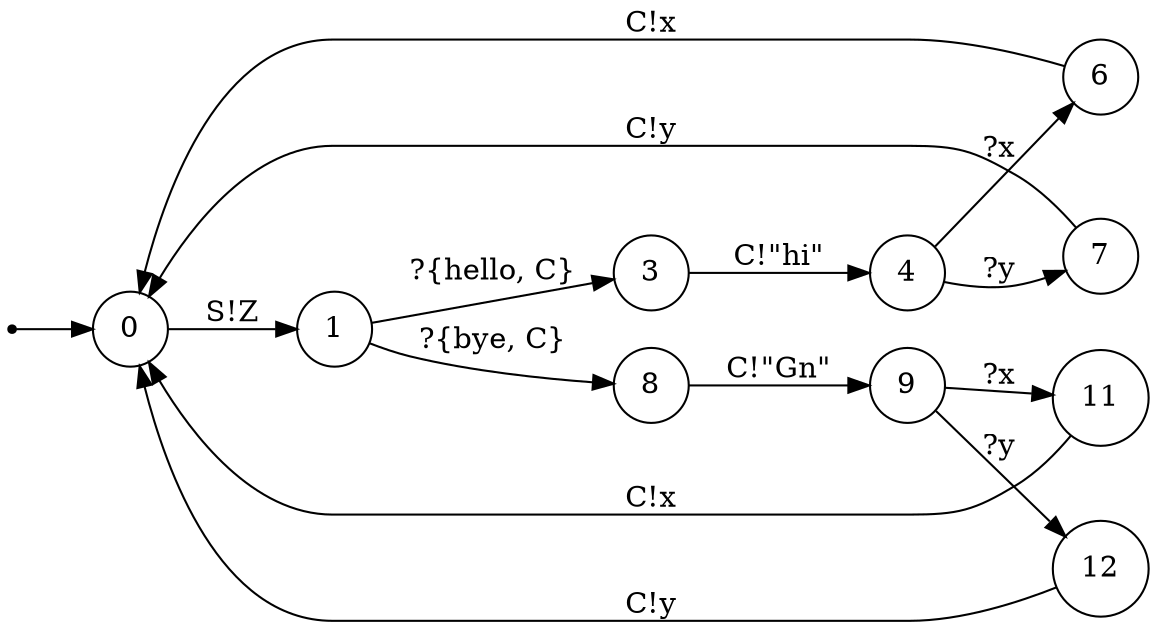digraph Communicating_Actor_Automata {

            rankdir=LR;
   size="100, 50"
  node [shape = doublecircle]; 

            node [shape = point]; START;
   node [shape = circle];
   START->0;

            
0 -> 1 [ label = "S!Z"];
1 -> 3 [ label = "?{hello, C}"];
3 -> 4 [ label = "C!\"hi\""];
4 -> 6 [ label = "?x"];
6 -> 0 [ label = "C!x"];
4 -> 7 [ label = "?y"];
7 -> 0 [ label = "C!y"];
1 -> 8 [ label = "?{bye, C}"];
8 -> 9 [ label = "C!\"Gn\""];
9 -> 11 [ label = "?x"];
11 -> 0 [ label = "C!x"];
9 -> 12 [ label = "?y"];
12 -> 0 [ label = "C!y"];
}